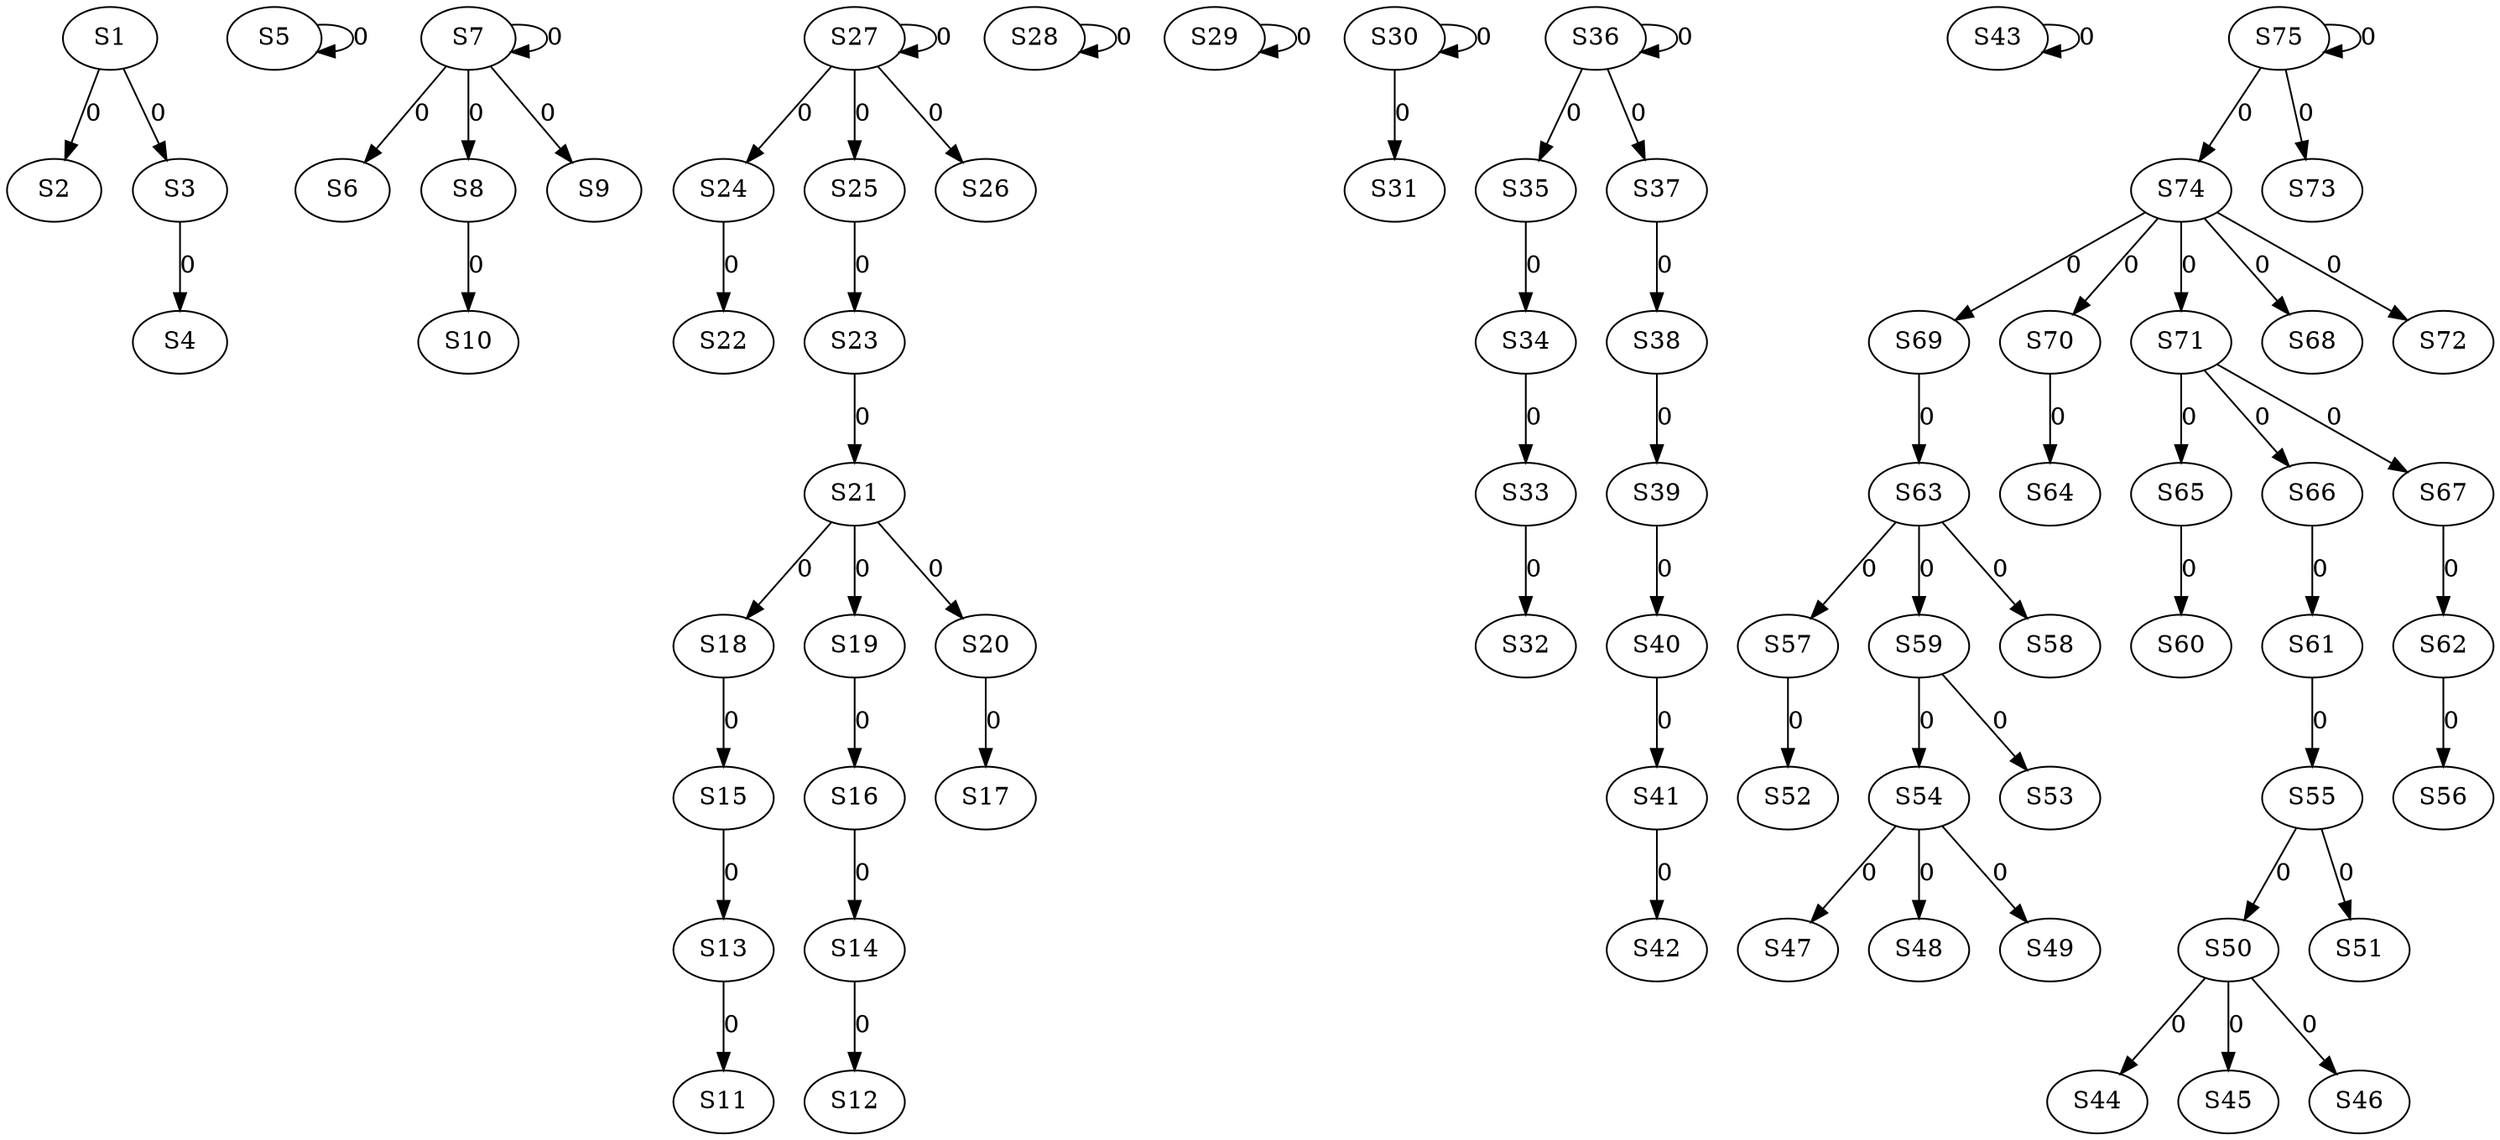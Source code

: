 strict digraph {
	S1 -> S2 [ label = 0 ];
	S1 -> S3 [ label = 0 ];
	S3 -> S4 [ label = 0 ];
	S5 -> S5 [ label = 0 ];
	S7 -> S6 [ label = 0 ];
	S7 -> S7 [ label = 0 ];
	S7 -> S8 [ label = 0 ];
	S7 -> S9 [ label = 0 ];
	S8 -> S10 [ label = 0 ];
	S13 -> S11 [ label = 0 ];
	S14 -> S12 [ label = 0 ];
	S15 -> S13 [ label = 0 ];
	S16 -> S14 [ label = 0 ];
	S18 -> S15 [ label = 0 ];
	S19 -> S16 [ label = 0 ];
	S20 -> S17 [ label = 0 ];
	S21 -> S18 [ label = 0 ];
	S21 -> S19 [ label = 0 ];
	S21 -> S20 [ label = 0 ];
	S23 -> S21 [ label = 0 ];
	S24 -> S22 [ label = 0 ];
	S25 -> S23 [ label = 0 ];
	S27 -> S24 [ label = 0 ];
	S27 -> S25 [ label = 0 ];
	S27 -> S26 [ label = 0 ];
	S27 -> S27 [ label = 0 ];
	S28 -> S28 [ label = 0 ];
	S29 -> S29 [ label = 0 ];
	S30 -> S30 [ label = 0 ];
	S30 -> S31 [ label = 0 ];
	S33 -> S32 [ label = 0 ];
	S34 -> S33 [ label = 0 ];
	S35 -> S34 [ label = 0 ];
	S36 -> S35 [ label = 0 ];
	S36 -> S36 [ label = 0 ];
	S36 -> S37 [ label = 0 ];
	S37 -> S38 [ label = 0 ];
	S38 -> S39 [ label = 0 ];
	S39 -> S40 [ label = 0 ];
	S40 -> S41 [ label = 0 ];
	S41 -> S42 [ label = 0 ];
	S43 -> S43 [ label = 0 ];
	S50 -> S44 [ label = 0 ];
	S50 -> S45 [ label = 0 ];
	S50 -> S46 [ label = 0 ];
	S54 -> S47 [ label = 0 ];
	S54 -> S48 [ label = 0 ];
	S54 -> S49 [ label = 0 ];
	S55 -> S50 [ label = 0 ];
	S55 -> S51 [ label = 0 ];
	S57 -> S52 [ label = 0 ];
	S59 -> S53 [ label = 0 ];
	S59 -> S54 [ label = 0 ];
	S61 -> S55 [ label = 0 ];
	S62 -> S56 [ label = 0 ];
	S63 -> S57 [ label = 0 ];
	S63 -> S58 [ label = 0 ];
	S63 -> S59 [ label = 0 ];
	S65 -> S60 [ label = 0 ];
	S66 -> S61 [ label = 0 ];
	S67 -> S62 [ label = 0 ];
	S69 -> S63 [ label = 0 ];
	S70 -> S64 [ label = 0 ];
	S71 -> S65 [ label = 0 ];
	S71 -> S66 [ label = 0 ];
	S71 -> S67 [ label = 0 ];
	S74 -> S68 [ label = 0 ];
	S74 -> S69 [ label = 0 ];
	S74 -> S70 [ label = 0 ];
	S74 -> S71 [ label = 0 ];
	S74 -> S72 [ label = 0 ];
	S75 -> S73 [ label = 0 ];
	S75 -> S74 [ label = 0 ];
	S75 -> S75 [ label = 0 ];
}